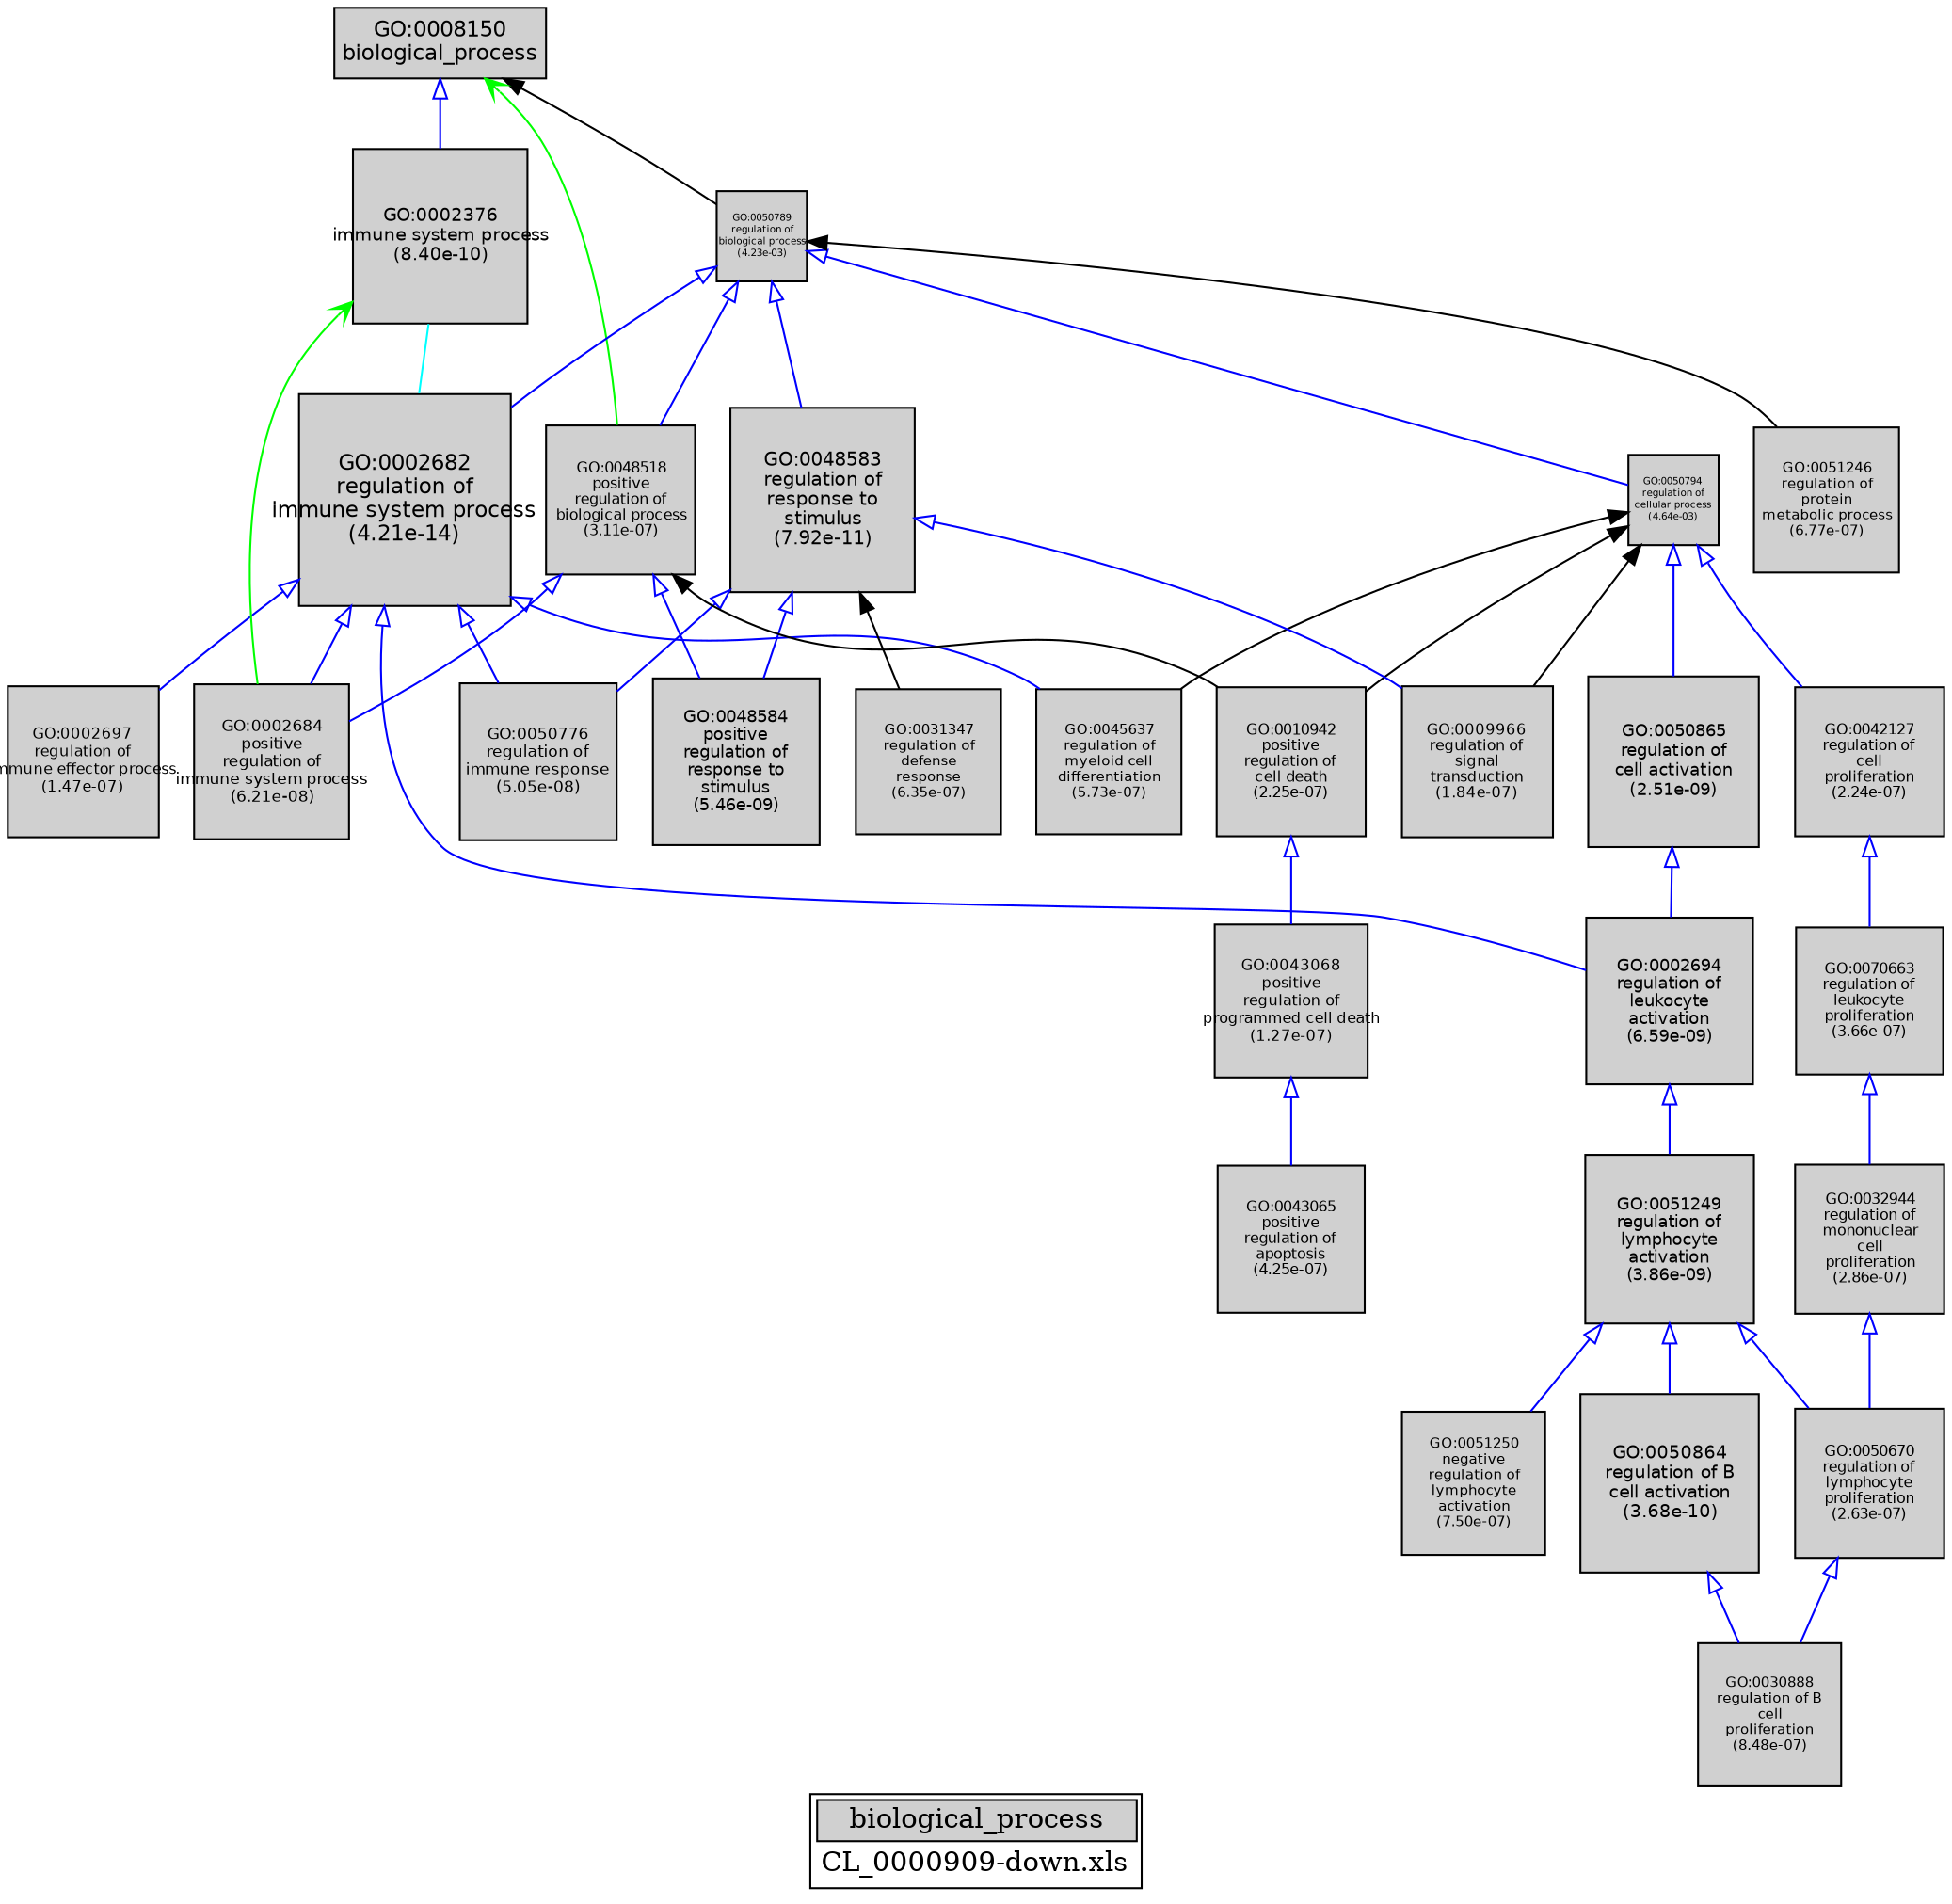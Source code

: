 digraph "biological_process" {
graph [ bgcolor = "#FFFFFF", label = <<TABLE COLOR="black" BGCOLOR="white"><TR><TD COLSPAN="2" BGCOLOR="#D0D0D0"><FONT COLOR="black">biological_process</FONT></TD></TR><TR><TD BORDER="0">CL_0000909-down.xls</TD></TR></TABLE>> ];
node [ fontname = "Helvetica" ];

subgraph "nodes" {

node [ style = "filled", fixedsize = "true", width = 1, shape = "box", fontsize = 9, fillcolor = "#D0D0D0", fontcolor = "black", color = "black" ];

"GO:0045637" [ URL = "#GO:0045637", label = <<TABLE BORDER="0"><TR><TD>GO:0045637<BR/>regulation of<BR/>myeloid cell<BR/>differentiation<BR/>(5.73e-07)</TD></TR></TABLE>>, width = 1.02729180305, shape = "box", fontsize = 7.39650098193, height = 1.02729180305 ];
"GO:0048584" [ URL = "#GO:0048584", label = <<TABLE BORDER="0"><TR><TD>GO:0048584<BR/>positive<BR/>regulation of<BR/>response to<BR/>stimulus<BR/>(5.46e-09)</TD></TR></TABLE>>, width = 1.18056431156, shape = "box", fontsize = 8.50006304321, height = 1.18056431156 ];
"GO:0031347" [ URL = "#GO:0031347", label = <<TABLE BORDER="0"><TR><TD>GO:0031347<BR/>regulation of<BR/>defense<BR/>response<BR/>(6.35e-07)</TD></TR></TABLE>>, width = 1.02362959634, shape = "box", fontsize = 7.37013309365, height = 1.02362959634 ];
"GO:0050670" [ URL = "#GO:0050670", label = <<TABLE BORDER="0"><TR><TD>GO:0050670<BR/>regulation of<BR/>lymphocyte<BR/>proliferation<BR/>(2.63e-07)</TD></TR></TABLE>>, width = 1.05454354679, shape = "box", fontsize = 7.59271353687, height = 1.05454354679 ];
"GO:0002684" [ URL = "#GO:0002684", label = <<TABLE BORDER="0"><TR><TD>GO:0002684<BR/>positive<BR/>regulation of<BR/>immune system process<BR/>(6.21e-08)</TD></TR></TABLE>>, width = 1.10314148211, shape = "box", fontsize = 7.94261867121, height = 1.10314148211 ];
"GO:0043065" [ URL = "#GO:0043065", label = <<TABLE BORDER="0"><TR><TD>GO:0043065<BR/>positive<BR/>regulation of<BR/>apoptosis<BR/>(4.25e-07)</TD></TR></TABLE>>, width = 1.03782354868, shape = "box", fontsize = 7.47232955053, height = 1.03782354868 ];
"GO:0051249" [ URL = "#GO:0051249", label = <<TABLE BORDER="0"><TR><TD>GO:0051249<BR/>regulation of<BR/>lymphocyte<BR/>activation<BR/>(3.86e-09)</TD></TR></TABLE>>, width = 1.19123741153, shape = "box", fontsize = 8.57690936304, height = 1.19123741153 ];
"GO:0051250" [ URL = "#GO:0051250", label = <<TABLE BORDER="0"><TR><TD>GO:0051250<BR/>negative<BR/>regulation of<BR/>lymphocyte<BR/>activation<BR/>(7.50e-07)</TD></TR></TABLE>>, width = 1.01772394965, shape = "box", fontsize = 7.32761243751, height = 1.01772394965 ];
"GO:0050864" [ URL = "#GO:0050864", label = <<TABLE BORDER="0"><TR><TD>GO:0050864<BR/>regulation of B<BR/>cell activation<BR/>(3.68e-10)</TD></TR></TABLE>>, width = 1.26092943752, shape = "box", fontsize = 9.07869195013, height = 1.26092943752 ];
"GO:0002694" [ URL = "#GO:0002694", label = <<TABLE BORDER="0"><TR><TD>GO:0002694<BR/>regulation of<BR/>leukocyte<BR/>activation<BR/>(6.59e-09)</TD></TR></TABLE>>, width = 1.17478154425, shape = "box", fontsize = 8.45842711862, height = 1.17478154425 ];
"GO:0010942" [ URL = "#GO:0010942", label = <<TABLE BORDER="0"><TR><TD>GO:0010942<BR/>positive<BR/>regulation of<BR/>cell death<BR/>(2.25e-07)</TD></TR></TABLE>>, width = 1.05985383513, shape = "box", fontsize = 7.63094761292, height = 1.05985383513 ];
"GO:0002682" [ URL = "#GO:0002682", label = <<TABLE BORDER="0"><TR><TD>GO:0002682<BR/>regulation of<BR/>immune system process<BR/>(4.21e-14)</TD></TR></TABLE>>, width = 1.5, shape = "box", fontsize = 10.8, height = 1.5 ];
"GO:0050776" [ URL = "#GO:0050776", label = <<TABLE BORDER="0"><TR><TD>GO:0050776<BR/>regulation of<BR/>immune response<BR/>(5.05e-08)</TD></TR></TABLE>>, width = 1.10993040295, shape = "box", fontsize = 7.99149890123, height = 1.10993040295 ];
"GO:0008150" [ URL = "#GO:0008150", label = <<TABLE BORDER="0"><TR><TD>GO:0008150<BR/>biological_process</TD></TR></TABLE>>, width = 1.5, shape = "box", fontsize = 10.8 ];
"GO:0050794" [ URL = "#GO:0050794", label = <<TABLE BORDER="0"><TR><TD>GO:0050794<BR/>regulation of<BR/>cellular process<BR/>(4.64e-03)</TD></TR></TABLE>>, width = 0.63311214096, shape = "box", fontsize = 5.0, height = 0.63311214096 ];
"GO:0030888" [ URL = "#GO:0030888", label = <<TABLE BORDER="0"><TR><TD>GO:0030888<BR/>regulation of B<BR/>cell<BR/>proliferation<BR/>(8.48e-07)</TD></TR></TABLE>>, width = 1.01333115203, shape = "box", fontsize = 7.29598429458, height = 1.01333115203 ];
"GO:0043068" [ URL = "#GO:0043068", label = <<TABLE BORDER="0"><TR><TD>GO:0043068<BR/>positive<BR/>regulation of<BR/>programmed cell death<BR/>(1.27e-07)</TD></TR></TABLE>>, width = 1.07938252277, shape = "box", fontsize = 7.77155416394, height = 1.07938252277 ];
"GO:0048583" [ URL = "#GO:0048583", label = <<TABLE BORDER="0"><TR><TD>GO:0048583<BR/>regulation of<BR/>response to<BR/>stimulus<BR/>(7.92e-11)</TD></TR></TABLE>>, width = 1.30446531852, shape = "box", fontsize = 9.39215029332, height = 1.30446531852 ];
"GO:0009966" [ URL = "#GO:0009966", label = <<TABLE BORDER="0"><TR><TD>GO:0009966<BR/>regulation of<BR/>signal<BR/>transduction<BR/>(1.84e-07)</TD></TR></TABLE>>, width = 1.06673406934, shape = "box", fontsize = 7.68048529925, height = 1.06673406934 ];
"GO:0050789" [ URL = "#GO:0050789", label = <<TABLE BORDER="0"><TR><TD>GO:0050789<BR/>regulation of<BR/>biological process<BR/>(4.23e-03)</TD></TR></TABLE>>, width = 0.638373975385, shape = "box", fontsize = 5.0, height = 0.638373975385 ];
"GO:0032944" [ URL = "#GO:0032944", label = <<TABLE BORDER="0"><TR><TD>GO:0032944<BR/>regulation of<BR/>mononuclear<BR/>cell<BR/>proliferation<BR/>(2.86e-07)</TD></TR></TABLE>>, width = 1.05163073328, shape = "box", fontsize = 7.57174127958, height = 1.05163073328 ];
"GO:0042127" [ URL = "#GO:0042127", label = <<TABLE BORDER="0"><TR><TD>GO:0042127<BR/>regulation of<BR/>cell<BR/>proliferation<BR/>(2.24e-07)</TD></TR></TABLE>>, width = 1.05993751654, shape = "box", fontsize = 7.63155011906, height = 1.05993751654 ];
"GO:0002697" [ URL = "#GO:0002697", label = <<TABLE BORDER="0"><TR><TD>GO:0002697<BR/>regulation of<BR/>immune effector process<BR/>(1.47e-07)</TD></TR></TABLE>>, width = 1.07439005048, shape = "box", fontsize = 7.73560836345, height = 1.07439005048 ];
"GO:0070663" [ URL = "#GO:0070663", label = <<TABLE BORDER="0"><TR><TD>GO:0070663<BR/>regulation of<BR/>leukocyte<BR/>proliferation<BR/>(3.66e-07)</TD></TR></TABLE>>, width = 1.0429959984, shape = "box", fontsize = 7.50957118847, height = 1.0429959984 ];
"GO:0050865" [ URL = "#GO:0050865", label = <<TABLE BORDER="0"><TR><TD>GO:0050865<BR/>regulation of<BR/>cell activation<BR/>(2.51e-09)</TD></TR></TABLE>>, width = 1.20430563756, shape = "box", fontsize = 8.67100059044, height = 1.20430563756 ];
"GO:0048518" [ URL = "#GO:0048518", label = <<TABLE BORDER="0"><TR><TD>GO:0048518<BR/>positive<BR/>regulation of<BR/>biological process<BR/>(3.11e-07)</TD></TR></TABLE>>, width = 1.04873150347, shape = "box", fontsize = 7.550866825, height = 1.04873150347 ];
"GO:0002376" [ URL = "#GO:0002376", label = <<TABLE BORDER="0"><TR><TD>GO:0002376<BR/>immune system process<BR/>(8.40e-10)</TD></TR></TABLE>>, width = 1.23690902807, shape = "box", fontsize = 8.90574500209, height = 1.23690902807 ];
"GO:0051246" [ URL = "#GO:0051246", label = <<TABLE BORDER="0"><TR><TD>GO:0051246<BR/>regulation of<BR/>protein<BR/>metabolic process<BR/>(6.77e-07)</TD></TR></TABLE>>, width = 1.02135106595, shape = "box", fontsize = 7.35372767485, height = 1.02135106595 ];
}
subgraph "edges" {


edge [ dir = "back", weight = 1 ];
subgraph "regulates" {


edge [ color = "cyan", arrowtail = "none" ];
subgraph "positive" {


edge [ color = "green", arrowtail = "vee" ];
"GO:0008150" -> "GO:0048518";
"GO:0002376" -> "GO:0002684";
}
subgraph "negative" {


edge [ color = "red", arrowtail = "tee" ];
}
"GO:0002376" -> "GO:0002682";
}
subgraph "part_of" {


edge [ color = "purple", arrowtail = "diamond", weight = 2.5 ];
}
subgraph "is_a" {


edge [ color = "blue", arrowtail = "empty", weight = 5.0 ];
"GO:0048518" -> "GO:0002684";
"GO:0050789" -> "GO:0050794";
"GO:0051249" -> "GO:0050670";
"GO:0002682" -> "GO:0045637";
"GO:0050789" -> "GO:0048583";
"GO:0002682" -> "GO:0002694";
"GO:0050670" -> "GO:0030888";
"GO:0043068" -> "GO:0043065";
"GO:0048583" -> "GO:0048584";
"GO:0051249" -> "GO:0050864";
"GO:0050864" -> "GO:0030888";
"GO:0008150" -> "GO:0002376";
"GO:0048583" -> "GO:0050776";
"GO:0002682" -> "GO:0002684";
"GO:0032944" -> "GO:0050670";
"GO:0050789" -> "GO:0002682";
"GO:0010942" -> "GO:0043068";
"GO:0042127" -> "GO:0070663";
"GO:0050794" -> "GO:0042127";
"GO:0050865" -> "GO:0002694";
"GO:0048518" -> "GO:0048584";
"GO:0002694" -> "GO:0051249";
"GO:0002682" -> "GO:0050776";
"GO:0051249" -> "GO:0051250";
"GO:0048583" -> "GO:0009966";
"GO:0002682" -> "GO:0002697";
"GO:0070663" -> "GO:0032944";
"GO:0050794" -> "GO:0050865";
"GO:0050789" -> "GO:0048518";
}
"GO:0048518" -> "GO:0010942";
"GO:0050794" -> "GO:0009966";
"GO:0050789" -> "GO:0051246";
"GO:0050794" -> "GO:0010942";
"GO:0008150" -> "GO:0050789";
"GO:0048583" -> "GO:0031347";
"GO:0050794" -> "GO:0045637";
}
}
